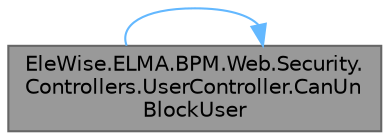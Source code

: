digraph "EleWise.ELMA.BPM.Web.Security.Controllers.UserController.CanUnBlockUser"
{
 // LATEX_PDF_SIZE
  bgcolor="transparent";
  edge [fontname=Helvetica,fontsize=10,labelfontname=Helvetica,labelfontsize=10];
  node [fontname=Helvetica,fontsize=10,shape=box,height=0.2,width=0.4];
  rankdir="LR";
  Node1 [id="Node000001",label="EleWise.ELMA.BPM.Web.Security.\lControllers.UserController.CanUn\lBlockUser",height=0.2,width=0.4,color="gray40", fillcolor="grey60", style="filled", fontcolor="black",tooltip="Проверка на возможность разблокирования очередного пользователя"];
  Node1 -> Node1 [id="edge1_Node000001_Node000001",color="steelblue1",style="solid",tooltip=" "];
}
